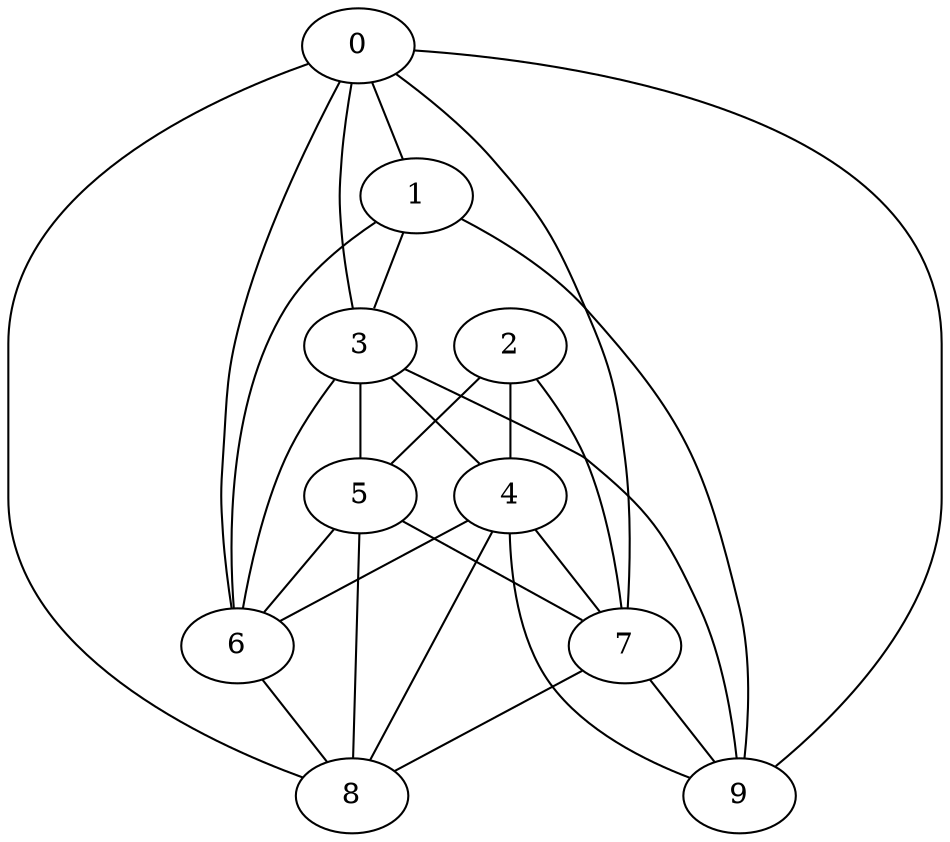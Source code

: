 graph {

0 -- 1
0 2
0 -- 3
0 4
0 5
0 -- 6
0 -- 7
0 -- 8
0 -- 9
1 2
1 -- 3
1 4
1 5
1 -- 6
1 7
1 8
1 -- 9
2 3
2 -- 4
2 -- 5
2 6
2 -- 7
2 8
2 9
3 -- 4
3 -- 5
3 -- 6
3 7
3 8
3 -- 9
4 5
4 -- 6
4 -- 7
4 -- 8
4 -- 9
5 -- 6
5 -- 7
5 -- 8
5 9
6 7
6 -- 8
6 9
7 -- 8
7 -- 9
8 9
}